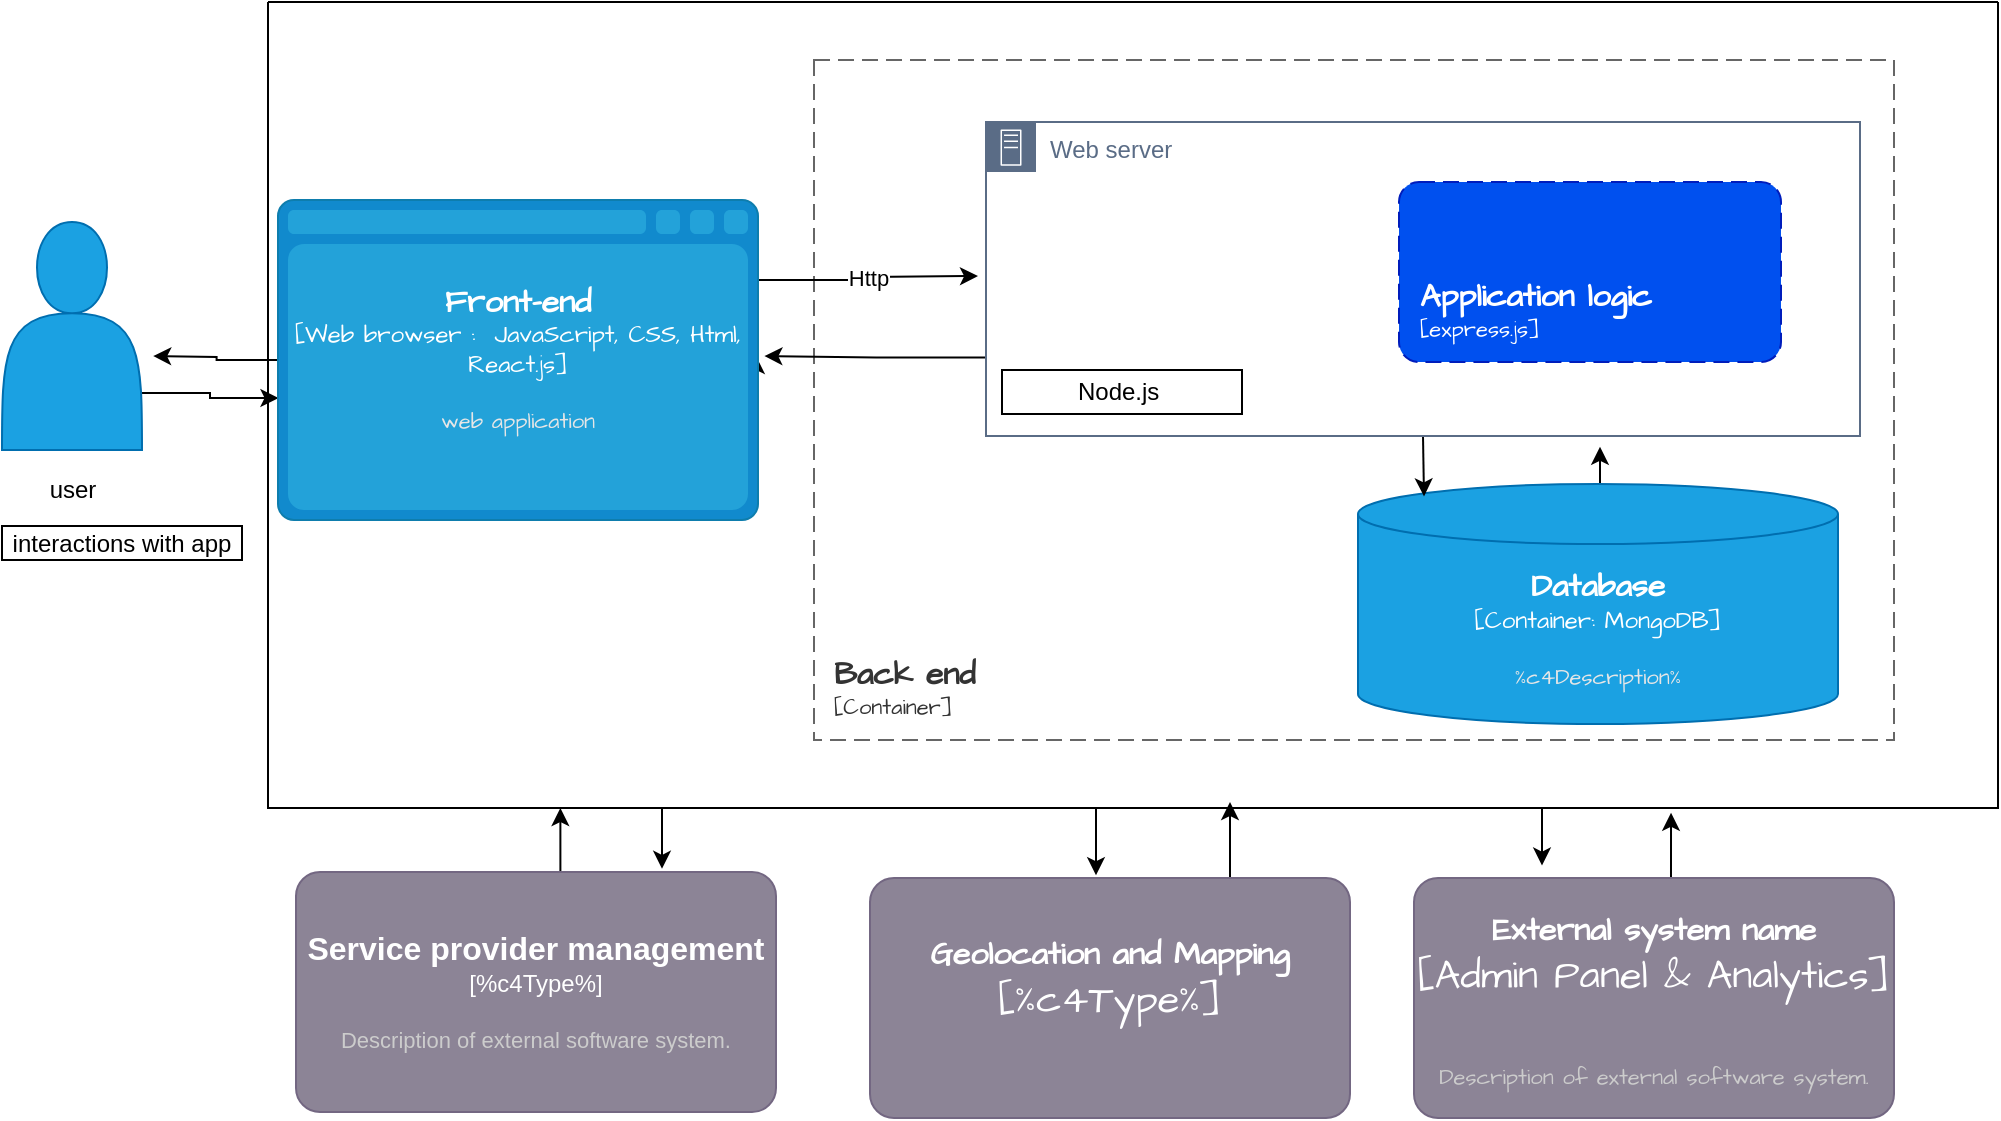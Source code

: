 <mxfile version="21.7.0" type="github">
  <diagram name="Page-1" id="ge3-hOaAxcKTg2Dx_Vvu">
    <mxGraphModel dx="1282" dy="603" grid="0" gridSize="10" guides="1" tooltips="1" connect="1" arrows="1" fold="1" page="1" pageScale="1" pageWidth="850" pageHeight="1100" background="none" math="0" shadow="0">
      <root>
        <mxCell id="0" />
        <mxCell id="1" parent="0" />
        <mxCell id="wdeAGtdzyXhV3xt52uQ4-5" style="edgeStyle=orthogonalEdgeStyle;rounded=0;orthogonalLoop=1;jettySize=auto;html=1;exitX=0.5;exitY=1;exitDx=0;exitDy=0;sketch=1;curveFitting=1;jiggle=2;labelBackgroundColor=none;fontColor=default;" parent="1" edge="1">
          <mxGeometry relative="1" as="geometry">
            <mxPoint x="75" y="380" as="sourcePoint" />
            <mxPoint x="75" y="380" as="targetPoint" />
          </mxGeometry>
        </mxCell>
        <mxCell id="VNDnj-Pkzrr4LVMLHWZw-37" style="edgeStyle=orthogonalEdgeStyle;rounded=0;orthogonalLoop=1;jettySize=auto;html=1;exitX=1;exitY=0.75;exitDx=0;exitDy=0;entryX=0.001;entryY=0.619;entryDx=0;entryDy=0;entryPerimeter=0;" parent="1" source="VNDnj-Pkzrr4LVMLHWZw-3" target="VNDnj-Pkzrr4LVMLHWZw-13" edge="1">
          <mxGeometry relative="1" as="geometry" />
        </mxCell>
        <mxCell id="VNDnj-Pkzrr4LVMLHWZw-3" value="" style="shape=actor;whiteSpace=wrap;html=1;hachureGap=4;fontFamily=Architects Daughter;fontSource=https%3A%2F%2Ffonts.googleapis.com%2Fcss%3Ffamily%3DArchitects%2BDaughter;fontSize=20;labelBackgroundColor=none;fillColor=#1ba1e2;fontColor=#ffffff;strokeColor=#006EAF;horizontal=1;" parent="1" vertex="1">
          <mxGeometry x="13" y="148" width="70" height="114" as="geometry" />
        </mxCell>
        <object placeholders="1" c4Name="Back end " c4Type="ContainerScopeBoundary" c4Application="Container" label="&lt;font style=&quot;font-size: 16px&quot;&gt;&lt;b&gt;&lt;div style=&quot;text-align: left&quot;&gt;%c4Name%&lt;/div&gt;&lt;/b&gt;&lt;/font&gt;&lt;div style=&quot;text-align: left&quot;&gt;[%c4Application%]&lt;/div&gt;" id="VNDnj-Pkzrr4LVMLHWZw-8">
          <mxCell style="rounded=0;fontSize=11;whiteSpace=wrap;html=1;dashed=1;arcSize=20;fillColor=none;strokeColor=#666666;fontColor=#333333;labelBackgroundColor=none;align=left;verticalAlign=bottom;labelBorderColor=none;spacingTop=0;spacing=10;dashPattern=8 4;metaEdit=1;rotatable=0;perimeter=rectanglePerimeter;noLabel=0;labelPadding=0;allowArrows=0;connectable=0;expand=0;recursiveResize=0;editable=1;pointerEvents=0;absoluteArcSize=1;points=[[0.25,0,0],[0.5,0,0],[0.75,0,0],[1,0.25,0],[1,0.5,0],[1,0.75,0],[0.75,1,0],[0.5,1,0],[0.25,1,0],[0,0.75,0],[0,0.5,0],[0,0.25,0]];hachureGap=4;fontFamily=Architects Daughter;fontSource=https%3A%2F%2Ffonts.googleapis.com%2Fcss%3Ffamily%3DArchitects%2BDaughter;" parent="1" vertex="1">
            <mxGeometry x="419" y="67" width="540" height="340" as="geometry" />
          </mxCell>
        </object>
        <mxCell id="VNDnj-Pkzrr4LVMLHWZw-34" style="edgeStyle=orthogonalEdgeStyle;rounded=0;orthogonalLoop=1;jettySize=auto;html=1;exitX=0.5;exitY=0;exitDx=0;exitDy=0;exitPerimeter=0;" parent="1" source="VNDnj-Pkzrr4LVMLHWZw-11" edge="1">
          <mxGeometry relative="1" as="geometry">
            <mxPoint x="812" y="260.4" as="targetPoint" />
          </mxGeometry>
        </mxCell>
        <object placeholders="1" c4Type="Database" c4Container="Container" c4Technology="MongoDB" label="&lt;font style=&quot;font-size: 16px&quot;&gt;&lt;b&gt;%c4Type%&lt;/b&gt;&lt;/font&gt;&lt;div&gt;[%c4Container%:&amp;nbsp;%c4Technology%]&lt;/div&gt;&lt;br&gt;&lt;div&gt;&lt;font style=&quot;font-size: 11px&quot;&gt;&lt;font color=&quot;#E6E6E6&quot;&gt;%c4Description%&lt;/font&gt;&lt;/div&gt;" id="VNDnj-Pkzrr4LVMLHWZw-11">
          <mxCell style="shape=cylinder3;size=15;whiteSpace=wrap;html=1;boundedLbl=1;rounded=0;labelBackgroundColor=none;fontSize=12;align=center;metaEdit=1;points=[[0.5,0,0],[1,0.25,0],[1,0.5,0],[1,0.75,0],[0.5,1,0],[0,0.75,0],[0,0.5,0],[0,0.25,0]];resizable=0;hachureGap=4;fontFamily=Architects Daughter;fontSource=https%3A%2F%2Ffonts.googleapis.com%2Fcss%3Ffamily%3DArchitects%2BDaughter;shadow=0;fillColor=#1ba1e2;strokeColor=#006EAF;fontColor=#ffffff;" parent="1" vertex="1">
            <mxGeometry x="691" y="279" width="240" height="120" as="geometry" />
          </mxCell>
        </object>
        <mxCell id="VNDnj-Pkzrr4LVMLHWZw-32" value="Http" style="edgeStyle=orthogonalEdgeStyle;rounded=0;orthogonalLoop=1;jettySize=auto;html=1;exitX=1;exitY=0.25;exitDx=0;exitDy=0;exitPerimeter=0;" parent="1" source="VNDnj-Pkzrr4LVMLHWZw-13" edge="1">
          <mxGeometry relative="1" as="geometry">
            <mxPoint x="501" y="175" as="targetPoint" />
          </mxGeometry>
        </mxCell>
        <mxCell id="VNDnj-Pkzrr4LVMLHWZw-33" style="edgeStyle=orthogonalEdgeStyle;rounded=0;orthogonalLoop=1;jettySize=auto;html=1;exitX=1;exitY=0.5;exitDx=0;exitDy=0;exitPerimeter=0;" parent="1" source="VNDnj-Pkzrr4LVMLHWZw-13" edge="1">
          <mxGeometry relative="1" as="geometry">
            <mxPoint x="390" y="215" as="targetPoint" />
          </mxGeometry>
        </mxCell>
        <mxCell id="VNDnj-Pkzrr4LVMLHWZw-38" style="edgeStyle=orthogonalEdgeStyle;rounded=0;orthogonalLoop=1;jettySize=auto;html=1;exitX=0;exitY=0.5;exitDx=0;exitDy=0;exitPerimeter=0;" parent="1" source="VNDnj-Pkzrr4LVMLHWZw-13" edge="1">
          <mxGeometry relative="1" as="geometry">
            <mxPoint x="88.6" y="215" as="targetPoint" />
          </mxGeometry>
        </mxCell>
        <object placeholders="1" c4Type="Front-end" c4Container="Web browser " c4Technology=" JavaScript, CSS, Html, React.js" c4Description="web application" label="&lt;font style=&quot;font-size: 16px&quot;&gt;&lt;b&gt;%c4Type%&lt;/b&gt;&lt;/font&gt;&lt;div&gt;[%c4Container%:&amp;nbsp;%c4Technology%]&lt;/div&gt;&lt;br&gt;&lt;div&gt;&lt;font style=&quot;font-size: 11px&quot;&gt;&lt;font color=&quot;#E6E6E6&quot;&gt;%c4Description%&lt;/font&gt;&lt;/div&gt;" id="VNDnj-Pkzrr4LVMLHWZw-13">
          <mxCell style="shape=mxgraph.c4.webBrowserContainer2;whiteSpace=wrap;html=1;boundedLbl=1;rounded=0;labelBackgroundColor=none;strokeColor=#118ACD;fillColor=#23A2D9;strokeColor=#118ACD;strokeColor2=#0E7DAD;fontSize=12;fontColor=#ffffff;align=center;metaEdit=1;points=[[0.5,0,0],[1,0.25,0],[1,0.5,0],[1,0.75,0],[0.5,1,0],[0,0.75,0],[0,0.5,0],[0,0.25,0]];resizable=0;hachureGap=4;fontFamily=Architects Daughter;fontSource=https%3A%2F%2Ffonts.googleapis.com%2Fcss%3Ffamily%3DArchitects%2BDaughter;" parent="1" vertex="1">
            <mxGeometry x="151" y="137" width="240" height="160" as="geometry" />
          </mxCell>
        </object>
        <object placeholders="1" c4Name="Application logic " c4Type="ContainerScopeBoundary" c4Application="express.js" label="&lt;font style=&quot;font-size: 16px&quot;&gt;&lt;b&gt;&lt;div style=&quot;text-align: left&quot;&gt;%c4Name%&lt;/div&gt;&lt;/b&gt;&lt;/font&gt;&lt;div style=&quot;text-align: left&quot;&gt;[%c4Application%]&lt;/div&gt;" id="VNDnj-Pkzrr4LVMLHWZw-14">
          <mxCell style="rounded=1;fontSize=11;whiteSpace=wrap;html=1;dashed=1;arcSize=20;labelBackgroundColor=none;align=left;verticalAlign=bottom;labelBorderColor=none;spacingTop=0;spacing=10;dashPattern=8 4;metaEdit=1;rotatable=0;perimeter=rectanglePerimeter;noLabel=0;labelPadding=0;allowArrows=0;connectable=0;expand=0;recursiveResize=0;editable=1;pointerEvents=0;absoluteArcSize=1;points=[[0.25,0,0],[0.5,0,0],[0.75,0,0],[1,0.25,0],[1,0.5,0],[1,0.75,0],[0.75,1,0],[0.5,1,0],[0.25,1,0],[0,0.75,0],[0,0.5,0],[0,0.25,0]];hachureGap=4;fontFamily=Architects Daughter;fontSource=https%3A%2F%2Ffonts.googleapis.com%2Fcss%3Ffamily%3DArchitects%2BDaughter;fillColor=#0050ef;strokeColor=#001DBC;fontColor=#ffffff;" parent="1" vertex="1">
            <mxGeometry x="711.5" y="128" width="191" height="90" as="geometry" />
          </mxCell>
        </object>
        <mxCell id="VNDnj-Pkzrr4LVMLHWZw-42" style="edgeStyle=orthogonalEdgeStyle;rounded=0;orthogonalLoop=1;jettySize=auto;html=1;exitX=0.75;exitY=0;exitDx=0;exitDy=0;exitPerimeter=0;" parent="1" source="VNDnj-Pkzrr4LVMLHWZw-15" edge="1">
          <mxGeometry relative="1" as="geometry">
            <mxPoint x="627" y="438" as="targetPoint" />
          </mxGeometry>
        </mxCell>
        <object placeholders="1" c4Name="Geolocation and Mapping" c4Description="" label="&lt;font style=&quot;font-size: 16px&quot;&gt;&lt;b&gt;%c4Name%&lt;/b&gt;&lt;/font&gt;&lt;div&gt;[%c4Type%]&lt;/div&gt;&lt;br&gt;&lt;div&gt;&lt;font style=&quot;font-size: 11px&quot;&gt;&lt;font color=&quot;#cccccc&quot;&gt;%c4Description%&lt;/font&gt;&lt;/div&gt;" id="VNDnj-Pkzrr4LVMLHWZw-15">
          <mxCell style="rounded=1;whiteSpace=wrap;html=1;labelBackgroundColor=none;fillColor=#8C8496;fontColor=#ffffff;align=center;arcSize=10;strokeColor=#736782;metaEdit=1;resizable=0;points=[[0.25,0,0],[0.5,0,0],[0.75,0,0],[1,0.25,0],[1,0.5,0],[1,0.75,0],[0.75,1,0],[0.5,1,0],[0.25,1,0],[0,0.75,0],[0,0.5,0],[0,0.25,0]];hachureGap=4;fontFamily=Architects Daughter;fontSource=https%3A%2F%2Ffonts.googleapis.com%2Fcss%3Ffamily%3DArchitects%2BDaughter;fontSize=20;" parent="1" vertex="1">
            <mxGeometry x="447" y="476" width="240" height="120" as="geometry" />
          </mxCell>
        </object>
        <mxCell id="XbinwN0NRH_QL5_vPI6P-14" style="edgeStyle=orthogonalEdgeStyle;rounded=0;orthogonalLoop=1;jettySize=auto;html=1;exitX=0.5;exitY=0;exitDx=0;exitDy=0;exitPerimeter=0;entryX=0.811;entryY=1.006;entryDx=0;entryDy=0;entryPerimeter=0;" edge="1" parent="1" source="VNDnj-Pkzrr4LVMLHWZw-16" target="XbinwN0NRH_QL5_vPI6P-9">
          <mxGeometry relative="1" as="geometry" />
        </mxCell>
        <object placeholders="1" c4Name="External system name" c4Type="Admin Panel &amp; Analytics" c4Description="Description of external software system." label="&lt;font style=&quot;font-size: 16px&quot;&gt;&lt;b&gt;%c4Name%&lt;/b&gt;&lt;/font&gt;&lt;div&gt;[%c4Type%]&lt;/div&gt;&lt;br&gt;&lt;div&gt;&lt;font style=&quot;font-size: 11px&quot;&gt;&lt;font color=&quot;#cccccc&quot;&gt;%c4Description%&lt;/font&gt;&lt;/div&gt;" id="VNDnj-Pkzrr4LVMLHWZw-16">
          <mxCell style="rounded=1;whiteSpace=wrap;html=1;labelBackgroundColor=none;fillColor=#8C8496;fontColor=#ffffff;align=center;arcSize=10;strokeColor=#736782;metaEdit=1;resizable=0;points=[[0.25,0,0],[0.5,0,0],[0.75,0,0],[1,0.25,0],[1,0.5,0],[1,0.75,0],[0.75,1,0],[0.5,1,0],[0.25,1,0],[0,0.75,0],[0,0.5,0],[0,0.25,0]];hachureGap=4;fontFamily=Architects Daughter;fontSource=https%3A%2F%2Ffonts.googleapis.com%2Fcss%3Ffamily%3DArchitects%2BDaughter;fontSize=20;" parent="1" vertex="1">
            <mxGeometry x="719" y="476" width="240" height="120" as="geometry" />
          </mxCell>
        </object>
        <mxCell id="XbinwN0NRH_QL5_vPI6P-15" style="edgeStyle=orthogonalEdgeStyle;rounded=0;orthogonalLoop=1;jettySize=auto;html=1;exitX=0.5;exitY=0;exitDx=0;exitDy=0;exitPerimeter=0;entryX=0.169;entryY=1;entryDx=0;entryDy=0;entryPerimeter=0;" edge="1" parent="1" source="VNDnj-Pkzrr4LVMLHWZw-18" target="XbinwN0NRH_QL5_vPI6P-9">
          <mxGeometry relative="1" as="geometry" />
        </mxCell>
        <object placeholders="1" c4Name="Service provider management" c4Description="Description of external software system." label="&lt;font style=&quot;font-size: 16px&quot;&gt;&lt;b&gt;%c4Name%&lt;/b&gt;&lt;/font&gt;&lt;div&gt;[%c4Type%]&lt;/div&gt;&lt;br&gt;&lt;div&gt;&lt;font style=&quot;font-size: 11px&quot;&gt;&lt;font color=&quot;#cccccc&quot;&gt;%c4Description%&lt;/font&gt;&lt;/div&gt;" id="VNDnj-Pkzrr4LVMLHWZw-18">
          <mxCell style="rounded=1;whiteSpace=wrap;html=1;labelBackgroundColor=none;fillColor=#8C8496;fontColor=#ffffff;align=center;arcSize=10;strokeColor=#736782;metaEdit=1;resizable=0;points=[[0.25,0,0],[0.5,0,0],[0.75,0,0],[1,0.25,0],[1,0.5,0],[1,0.75,0],[0.75,1,0],[0.5,1,0],[0.25,1,0],[0,0.75,0],[0,0.5,0],[0,0.25,0]];" parent="1" vertex="1">
            <mxGeometry x="160" y="473" width="240" height="120" as="geometry" />
          </mxCell>
        </object>
        <mxCell id="VNDnj-Pkzrr4LVMLHWZw-36" value="user" style="text;html=1;align=center;verticalAlign=middle;resizable=0;points=[];autosize=1;strokeColor=none;fillColor=none;" parent="1" vertex="1">
          <mxGeometry x="27.5" y="269" width="41" height="26" as="geometry" />
        </mxCell>
        <mxCell id="VNDnj-Pkzrr4LVMLHWZw-40" value="interactions with app" style="whiteSpace=wrap;html=1;" parent="1" vertex="1">
          <mxGeometry x="13" y="300" width="120" height="17" as="geometry" />
        </mxCell>
        <mxCell id="VNDnj-Pkzrr4LVMLHWZw-48" style="edgeStyle=orthogonalEdgeStyle;rounded=0;orthogonalLoop=1;jettySize=auto;html=1;exitX=0;exitY=0.75;exitDx=0;exitDy=0;" parent="1" source="VNDnj-Pkzrr4LVMLHWZw-47" edge="1">
          <mxGeometry relative="1" as="geometry">
            <mxPoint x="394.2" y="215" as="targetPoint" />
          </mxGeometry>
        </mxCell>
        <mxCell id="VNDnj-Pkzrr4LVMLHWZw-51" style="edgeStyle=orthogonalEdgeStyle;rounded=0;orthogonalLoop=1;jettySize=auto;html=1;exitX=0.5;exitY=1;exitDx=0;exitDy=0;" parent="1" source="VNDnj-Pkzrr4LVMLHWZw-47" edge="1">
          <mxGeometry relative="1" as="geometry">
            <mxPoint x="724" y="285.2" as="targetPoint" />
          </mxGeometry>
        </mxCell>
        <mxCell id="VNDnj-Pkzrr4LVMLHWZw-47" value="Web server&amp;nbsp;" style="points=[[0,0],[0.25,0],[0.5,0],[0.75,0],[1,0],[1,0.25],[1,0.5],[1,0.75],[1,1],[0.75,1],[0.5,1],[0.25,1],[0,1],[0,0.75],[0,0.5],[0,0.25]];outlineConnect=0;gradientColor=none;html=1;whiteSpace=wrap;fontSize=12;fontStyle=0;container=1;pointerEvents=0;collapsible=0;recursiveResize=0;shape=mxgraph.aws4.group;grIcon=mxgraph.aws4.group_on_premise;strokeColor=#5A6C86;fillColor=none;verticalAlign=top;align=left;spacingLeft=30;fontColor=#5A6C86;dashed=0;" parent="1" vertex="1">
          <mxGeometry x="505" y="98" width="437" height="157" as="geometry" />
        </mxCell>
        <mxCell id="VNDnj-Pkzrr4LVMLHWZw-49" value="Node.js&amp;nbsp;" style="whiteSpace=wrap;html=1;" parent="1" vertex="1">
          <mxGeometry x="513" y="222" width="120" height="22" as="geometry" />
        </mxCell>
        <mxCell id="XbinwN0NRH_QL5_vPI6P-11" style="edgeStyle=orthogonalEdgeStyle;rounded=0;orthogonalLoop=1;jettySize=auto;html=1;exitX=0.25;exitY=1;exitDx=0;exitDy=0;" edge="1" parent="1" source="XbinwN0NRH_QL5_vPI6P-9">
          <mxGeometry relative="1" as="geometry">
            <mxPoint x="343" y="471.4" as="targetPoint" />
          </mxGeometry>
        </mxCell>
        <mxCell id="XbinwN0NRH_QL5_vPI6P-12" style="edgeStyle=orthogonalEdgeStyle;rounded=0;orthogonalLoop=1;jettySize=auto;html=1;exitX=0.5;exitY=1;exitDx=0;exitDy=0;" edge="1" parent="1" source="XbinwN0NRH_QL5_vPI6P-9">
          <mxGeometry relative="1" as="geometry">
            <mxPoint x="560" y="474.6" as="targetPoint" />
          </mxGeometry>
        </mxCell>
        <mxCell id="XbinwN0NRH_QL5_vPI6P-13" style="edgeStyle=orthogonalEdgeStyle;rounded=0;orthogonalLoop=1;jettySize=auto;html=1;exitX=0.75;exitY=1;exitDx=0;exitDy=0;" edge="1" parent="1" source="XbinwN0NRH_QL5_vPI6P-9">
          <mxGeometry relative="1" as="geometry">
            <mxPoint x="783" y="469.8" as="targetPoint" />
          </mxGeometry>
        </mxCell>
        <mxCell id="XbinwN0NRH_QL5_vPI6P-9" value="" style="swimlane;startSize=0;" vertex="1" parent="1">
          <mxGeometry x="146" y="38" width="865" height="403" as="geometry" />
        </mxCell>
      </root>
    </mxGraphModel>
  </diagram>
</mxfile>
